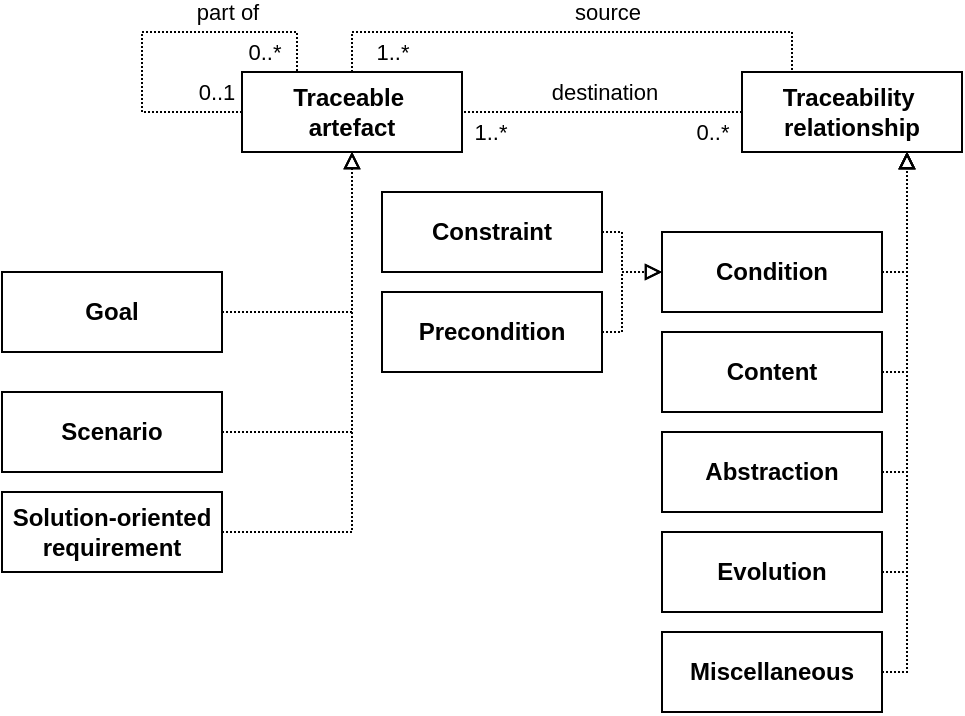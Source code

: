 <mxfile version="16.5.3" type="device"><diagram id="uH9laZ2BYaCbSZxFIPJi" name="Page-1"><mxGraphModel dx="917" dy="484" grid="1" gridSize="10" guides="1" tooltips="1" connect="1" arrows="1" fold="1" page="1" pageScale="1" pageWidth="850" pageHeight="1100" math="1" shadow="0"><root><mxCell id="0"/><mxCell id="1" parent="0"/><mxCell id="9A-niqR-z_6OYvVliehp-50" style="edgeStyle=orthogonalEdgeStyle;rounded=0;orthogonalLoop=1;jettySize=auto;html=1;startArrow=none;startFill=0;entryX=0.25;entryY=0;entryDx=0;entryDy=0;endArrow=none;endFill=0;dashed=1;dashPattern=1 1;" edge="1" parent="1" source="9A-niqR-z_6OYvVliehp-37" target="9A-niqR-z_6OYvVliehp-37"><mxGeometry relative="1" as="geometry"><mxPoint x="270" y="90" as="targetPoint"/><Array as="points"><mxPoint x="180" y="140"/><mxPoint x="180" y="100"/><mxPoint x="257" y="100"/></Array></mxGeometry></mxCell><mxCell id="9A-niqR-z_6OYvVliehp-52" value="&amp;nbsp;part of" style="edgeLabel;html=1;align=center;verticalAlign=middle;resizable=0;points=[];" vertex="1" connectable="0" parent="9A-niqR-z_6OYvVliehp-50"><mxGeometry x="0.476" relative="1" as="geometry"><mxPoint x="-8" y="-10" as="offset"/></mxGeometry></mxCell><mxCell id="9A-niqR-z_6OYvVliehp-53" value="0..1" style="edgeLabel;html=1;align=center;verticalAlign=middle;resizable=0;points=[];" vertex="1" connectable="0" parent="9A-niqR-z_6OYvVliehp-50"><mxGeometry x="-0.854" relative="1" as="geometry"><mxPoint y="-10" as="offset"/></mxGeometry></mxCell><mxCell id="9A-niqR-z_6OYvVliehp-54" value="0..*" style="edgeLabel;html=1;align=center;verticalAlign=middle;resizable=0;points=[];" vertex="1" connectable="0" parent="9A-niqR-z_6OYvVliehp-50"><mxGeometry x="0.926" y="1" relative="1" as="geometry"><mxPoint x="-18" y="-3" as="offset"/></mxGeometry></mxCell><mxCell id="9A-niqR-z_6OYvVliehp-55" style="edgeStyle=orthogonalEdgeStyle;rounded=0;orthogonalLoop=1;jettySize=auto;html=1;entryX=0.5;entryY=0;entryDx=0;entryDy=0;dashed=1;dashPattern=1 1;startArrow=none;startFill=0;endArrow=none;endFill=0;" edge="1" parent="1" source="9A-niqR-z_6OYvVliehp-37" target="9A-niqR-z_6OYvVliehp-42"><mxGeometry relative="1" as="geometry"><Array as="points"><mxPoint x="285" y="100"/><mxPoint x="505" y="100"/></Array></mxGeometry></mxCell><mxCell id="9A-niqR-z_6OYvVliehp-56" value="&amp;nbsp;source" style="edgeLabel;html=1;align=center;verticalAlign=middle;resizable=0;points=[];" vertex="1" connectable="0" parent="9A-niqR-z_6OYvVliehp-55"><mxGeometry x="-0.278" y="-1" relative="1" as="geometry"><mxPoint x="41" y="-11" as="offset"/></mxGeometry></mxCell><mxCell id="9A-niqR-z_6OYvVliehp-57" value="1..*" style="edgeLabel;html=1;align=center;verticalAlign=middle;resizable=0;points=[];" vertex="1" connectable="0" parent="9A-niqR-z_6OYvVliehp-55"><mxGeometry x="-0.727" relative="1" as="geometry"><mxPoint y="10" as="offset"/></mxGeometry></mxCell><mxCell id="9A-niqR-z_6OYvVliehp-58" value="0..*" style="edgeLabel;html=1;align=center;verticalAlign=middle;resizable=0;points=[];" vertex="1" connectable="0" parent="9A-niqR-z_6OYvVliehp-55"><mxGeometry x="0.875" relative="1" as="geometry"><mxPoint x="-15" y="6" as="offset"/></mxGeometry></mxCell><mxCell id="9A-niqR-z_6OYvVliehp-37" value="&lt;b&gt;Traceable&amp;nbsp;&lt;br&gt;artefact&lt;/b&gt;" style="rounded=0;whiteSpace=wrap;html=1;" vertex="1" parent="1"><mxGeometry x="230" y="120" width="110" height="40" as="geometry"/></mxCell><mxCell id="9A-niqR-z_6OYvVliehp-63" style="edgeStyle=orthogonalEdgeStyle;rounded=0;orthogonalLoop=1;jettySize=auto;html=1;dashed=1;dashPattern=1 1;startArrow=none;startFill=0;endArrow=block;endFill=0;" edge="1" parent="1" source="9A-niqR-z_6OYvVliehp-38" target="9A-niqR-z_6OYvVliehp-37"><mxGeometry relative="1" as="geometry"/></mxCell><mxCell id="9A-niqR-z_6OYvVliehp-38" value="&lt;b&gt;Goal&lt;/b&gt;" style="rounded=0;whiteSpace=wrap;html=1;" vertex="1" parent="1"><mxGeometry x="110" y="220" width="110" height="40" as="geometry"/></mxCell><mxCell id="9A-niqR-z_6OYvVliehp-64" style="edgeStyle=orthogonalEdgeStyle;rounded=0;orthogonalLoop=1;jettySize=auto;html=1;dashed=1;dashPattern=1 1;startArrow=none;startFill=0;endArrow=block;endFill=0;entryX=0.5;entryY=1;entryDx=0;entryDy=0;" edge="1" parent="1" source="9A-niqR-z_6OYvVliehp-39" target="9A-niqR-z_6OYvVliehp-37"><mxGeometry relative="1" as="geometry"><mxPoint x="270" y="180" as="targetPoint"/></mxGeometry></mxCell><mxCell id="9A-niqR-z_6OYvVliehp-39" value="&lt;b&gt;Scenario&lt;/b&gt;" style="rounded=0;whiteSpace=wrap;html=1;" vertex="1" parent="1"><mxGeometry x="110" y="280" width="110" height="40" as="geometry"/></mxCell><mxCell id="9A-niqR-z_6OYvVliehp-65" style="edgeStyle=orthogonalEdgeStyle;rounded=0;orthogonalLoop=1;jettySize=auto;html=1;dashed=1;dashPattern=1 1;startArrow=none;startFill=0;endArrow=block;endFill=0;entryX=0.5;entryY=1;entryDx=0;entryDy=0;" edge="1" parent="1" source="9A-niqR-z_6OYvVliehp-40" target="9A-niqR-z_6OYvVliehp-37"><mxGeometry relative="1" as="geometry"><mxPoint x="260" y="230" as="targetPoint"/></mxGeometry></mxCell><mxCell id="9A-niqR-z_6OYvVliehp-40" value="&lt;b&gt;Solution-oriented&lt;br&gt;requirement&lt;br&gt;&lt;/b&gt;" style="rounded=0;whiteSpace=wrap;html=1;" vertex="1" parent="1"><mxGeometry x="110" y="330" width="110" height="40" as="geometry"/></mxCell><mxCell id="9A-niqR-z_6OYvVliehp-59" style="edgeStyle=orthogonalEdgeStyle;rounded=0;orthogonalLoop=1;jettySize=auto;html=1;entryX=1;entryY=0.5;entryDx=0;entryDy=0;dashed=1;dashPattern=1 1;startArrow=none;startFill=0;endArrow=none;endFill=0;" edge="1" parent="1" source="9A-niqR-z_6OYvVliehp-42" target="9A-niqR-z_6OYvVliehp-37"><mxGeometry relative="1" as="geometry"/></mxCell><mxCell id="9A-niqR-z_6OYvVliehp-60" value="destination" style="edgeLabel;html=1;align=center;verticalAlign=middle;resizable=0;points=[];" vertex="1" connectable="0" parent="9A-niqR-z_6OYvVliehp-59"><mxGeometry x="0.293" y="1" relative="1" as="geometry"><mxPoint x="21" y="-11" as="offset"/></mxGeometry></mxCell><mxCell id="9A-niqR-z_6OYvVliehp-61" value="1..*" style="edgeLabel;html=1;align=center;verticalAlign=middle;resizable=0;points=[];" vertex="1" connectable="0" parent="9A-niqR-z_6OYvVliehp-59"><mxGeometry x="0.803" relative="1" as="geometry"><mxPoint y="10" as="offset"/></mxGeometry></mxCell><mxCell id="9A-niqR-z_6OYvVliehp-62" value="0..*" style="edgeLabel;html=1;align=center;verticalAlign=middle;resizable=0;points=[];" vertex="1" connectable="0" parent="9A-niqR-z_6OYvVliehp-59"><mxGeometry x="-0.662" relative="1" as="geometry"><mxPoint x="8" y="10" as="offset"/></mxGeometry></mxCell><mxCell id="9A-niqR-z_6OYvVliehp-42" value="&lt;b&gt;Traceability&amp;nbsp;&lt;br&gt;relationship&lt;/b&gt;" style="rounded=0;whiteSpace=wrap;html=1;" vertex="1" parent="1"><mxGeometry x="480" y="120" width="110" height="40" as="geometry"/></mxCell><mxCell id="9A-niqR-z_6OYvVliehp-66" style="edgeStyle=orthogonalEdgeStyle;rounded=0;orthogonalLoop=1;jettySize=auto;html=1;entryX=0;entryY=0.5;entryDx=0;entryDy=0;dashed=1;dashPattern=1 1;startArrow=none;startFill=0;endArrow=block;endFill=0;" edge="1" parent="1" source="9A-niqR-z_6OYvVliehp-43" target="9A-niqR-z_6OYvVliehp-45"><mxGeometry relative="1" as="geometry"><Array as="points"><mxPoint x="420" y="200"/><mxPoint x="420" y="220"/></Array></mxGeometry></mxCell><mxCell id="9A-niqR-z_6OYvVliehp-43" value="&lt;b&gt;Constraint&lt;/b&gt;" style="rounded=0;whiteSpace=wrap;html=1;" vertex="1" parent="1"><mxGeometry x="300" y="180" width="110" height="40" as="geometry"/></mxCell><mxCell id="9A-niqR-z_6OYvVliehp-67" style="edgeStyle=orthogonalEdgeStyle;rounded=0;orthogonalLoop=1;jettySize=auto;html=1;dashed=1;dashPattern=1 1;startArrow=none;startFill=0;endArrow=block;endFill=0;entryX=0;entryY=0.5;entryDx=0;entryDy=0;" edge="1" parent="1" source="9A-niqR-z_6OYvVliehp-44" target="9A-niqR-z_6OYvVliehp-45"><mxGeometry relative="1" as="geometry"><mxPoint x="420" y="230" as="targetPoint"/><Array as="points"><mxPoint x="420" y="250"/><mxPoint x="420" y="220"/></Array></mxGeometry></mxCell><mxCell id="9A-niqR-z_6OYvVliehp-44" value="&lt;b&gt;Precondition&lt;/b&gt;" style="rounded=0;whiteSpace=wrap;html=1;" vertex="1" parent="1"><mxGeometry x="300" y="230" width="110" height="40" as="geometry"/></mxCell><mxCell id="9A-niqR-z_6OYvVliehp-68" style="edgeStyle=orthogonalEdgeStyle;rounded=0;orthogonalLoop=1;jettySize=auto;html=1;entryX=0.75;entryY=1;entryDx=0;entryDy=0;dashed=1;dashPattern=1 1;startArrow=none;startFill=0;endArrow=block;endFill=0;" edge="1" parent="1" source="9A-niqR-z_6OYvVliehp-45" target="9A-niqR-z_6OYvVliehp-42"><mxGeometry relative="1" as="geometry"><Array as="points"><mxPoint x="563" y="220"/></Array></mxGeometry></mxCell><mxCell id="9A-niqR-z_6OYvVliehp-45" value="&lt;b&gt;Condition&lt;/b&gt;" style="rounded=0;whiteSpace=wrap;html=1;" vertex="1" parent="1"><mxGeometry x="440" y="200" width="110" height="40" as="geometry"/></mxCell><mxCell id="9A-niqR-z_6OYvVliehp-69" style="edgeStyle=orthogonalEdgeStyle;rounded=0;orthogonalLoop=1;jettySize=auto;html=1;entryX=0.75;entryY=1;entryDx=0;entryDy=0;dashed=1;dashPattern=1 1;startArrow=none;startFill=0;endArrow=block;endFill=0;" edge="1" parent="1" source="9A-niqR-z_6OYvVliehp-46" target="9A-niqR-z_6OYvVliehp-42"><mxGeometry relative="1" as="geometry"><Array as="points"><mxPoint x="563" y="270"/></Array></mxGeometry></mxCell><mxCell id="9A-niqR-z_6OYvVliehp-46" value="&lt;b&gt;Content&lt;/b&gt;" style="rounded=0;whiteSpace=wrap;html=1;" vertex="1" parent="1"><mxGeometry x="440" y="250" width="110" height="40" as="geometry"/></mxCell><mxCell id="9A-niqR-z_6OYvVliehp-70" style="edgeStyle=orthogonalEdgeStyle;rounded=0;orthogonalLoop=1;jettySize=auto;html=1;dashed=1;dashPattern=1 1;startArrow=none;startFill=0;endArrow=block;endFill=0;entryX=0.75;entryY=1;entryDx=0;entryDy=0;" edge="1" parent="1" source="9A-niqR-z_6OYvVliehp-47" target="9A-niqR-z_6OYvVliehp-42"><mxGeometry relative="1" as="geometry"><Array as="points"><mxPoint x="563" y="320"/></Array></mxGeometry></mxCell><mxCell id="9A-niqR-z_6OYvVliehp-47" value="&lt;b&gt;Abstraction&lt;/b&gt;" style="rounded=0;whiteSpace=wrap;html=1;" vertex="1" parent="1"><mxGeometry x="440" y="300" width="110" height="40" as="geometry"/></mxCell><mxCell id="9A-niqR-z_6OYvVliehp-71" style="edgeStyle=orthogonalEdgeStyle;rounded=0;orthogonalLoop=1;jettySize=auto;html=1;dashed=1;dashPattern=1 1;startArrow=none;startFill=0;endArrow=block;endFill=0;entryX=0.75;entryY=1;entryDx=0;entryDy=0;" edge="1" parent="1" source="9A-niqR-z_6OYvVliehp-48" target="9A-niqR-z_6OYvVliehp-42"><mxGeometry relative="1" as="geometry"><mxPoint x="580" y="180" as="targetPoint"/><Array as="points"><mxPoint x="563" y="370"/></Array></mxGeometry></mxCell><mxCell id="9A-niqR-z_6OYvVliehp-48" value="&lt;b&gt;Evolution&lt;/b&gt;" style="rounded=0;whiteSpace=wrap;html=1;" vertex="1" parent="1"><mxGeometry x="440" y="350" width="110" height="40" as="geometry"/></mxCell><mxCell id="9A-niqR-z_6OYvVliehp-72" style="edgeStyle=orthogonalEdgeStyle;rounded=0;orthogonalLoop=1;jettySize=auto;html=1;dashed=1;dashPattern=1 1;startArrow=none;startFill=0;endArrow=block;endFill=0;entryX=0.75;entryY=1;entryDx=0;entryDy=0;" edge="1" parent="1" source="9A-niqR-z_6OYvVliehp-49" target="9A-niqR-z_6OYvVliehp-42"><mxGeometry relative="1" as="geometry"><mxPoint x="570" y="170" as="targetPoint"/><Array as="points"><mxPoint x="563" y="420"/></Array></mxGeometry></mxCell><mxCell id="9A-niqR-z_6OYvVliehp-49" value="&lt;b&gt;Miscellaneous&lt;/b&gt;" style="rounded=0;whiteSpace=wrap;html=1;" vertex="1" parent="1"><mxGeometry x="440" y="400" width="110" height="40" as="geometry"/></mxCell></root></mxGraphModel></diagram></mxfile>